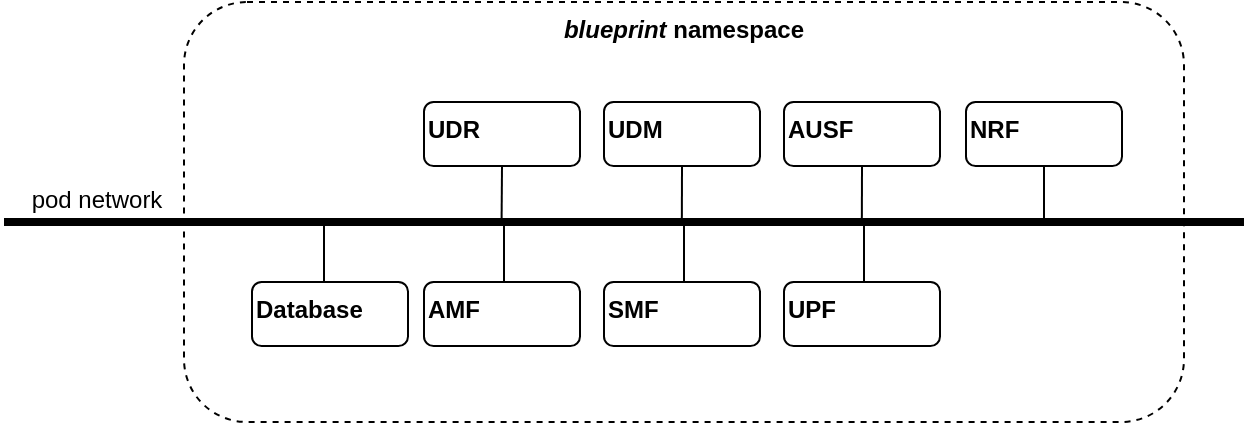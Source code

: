 <mxfile>
    <diagram id="7-6UzgJ52HKAVXeZKGqz" name="5gcore">
        <mxGraphModel dx="1393" dy="1002" grid="1" gridSize="10" guides="1" tooltips="1" connect="1" arrows="1" fold="1" page="1" pageScale="1" pageWidth="827" pageHeight="1169" background="#ffffff" math="0" shadow="0">
            <root>
                <mxCell id="0"/>
                <mxCell id="1" parent="0"/>
                <mxCell id="59" value="&lt;b&gt;&lt;i&gt;blueprint&lt;/i&gt; namespace&lt;/b&gt;" style="rounded=1;whiteSpace=wrap;html=1;strokeColor=#000000;strokeWidth=1;fontColor=#000000;fillColor=none;align=center;verticalAlign=top;dashed=1;" parent="1" vertex="1">
                    <mxGeometry x="50" y="50" width="500" height="210" as="geometry"/>
                </mxCell>
                <mxCell id="31" value="&lt;b&gt;UDR&lt;/b&gt;" style="rounded=1;whiteSpace=wrap;html=1;strokeColor=#000000;strokeWidth=1;fontColor=#000000;fillColor=none;align=left;verticalAlign=top;" parent="1" vertex="1">
                    <mxGeometry x="170" y="100" width="78" height="32" as="geometry"/>
                </mxCell>
                <mxCell id="37" value="&lt;b&gt;UDM&lt;/b&gt;" style="rounded=1;whiteSpace=wrap;html=1;strokeColor=#000000;strokeWidth=1;fontColor=#000000;fillColor=none;align=left;verticalAlign=top;" parent="1" vertex="1">
                    <mxGeometry x="260" y="100" width="78" height="32" as="geometry"/>
                </mxCell>
                <mxCell id="38" value="&lt;b&gt;NRF&lt;/b&gt;" style="rounded=1;whiteSpace=wrap;html=1;strokeColor=#000000;strokeWidth=1;fontColor=#000000;fillColor=none;align=left;verticalAlign=top;" parent="1" vertex="1">
                    <mxGeometry x="441" y="100" width="78" height="32" as="geometry"/>
                </mxCell>
                <mxCell id="39" value="&lt;b&gt;AMF&lt;/b&gt;" style="rounded=1;whiteSpace=wrap;html=1;strokeColor=#000000;strokeWidth=1;fontColor=#000000;fillColor=none;align=left;verticalAlign=top;" parent="1" vertex="1">
                    <mxGeometry x="170" y="190" width="78" height="32" as="geometry"/>
                </mxCell>
                <mxCell id="40" value="&lt;b&gt;UPF&lt;/b&gt;" style="rounded=1;whiteSpace=wrap;html=1;strokeColor=#000000;strokeWidth=1;fontColor=#000000;fillColor=none;align=left;verticalAlign=top;" parent="1" vertex="1">
                    <mxGeometry x="350" y="190" width="78" height="32" as="geometry"/>
                </mxCell>
                <mxCell id="41" value="&lt;b&gt;SMF&lt;/b&gt;" style="rounded=1;whiteSpace=wrap;html=1;strokeColor=#000000;strokeWidth=1;fontColor=#000000;fillColor=none;align=left;verticalAlign=top;" parent="1" vertex="1">
                    <mxGeometry x="260" y="190" width="78" height="32" as="geometry"/>
                </mxCell>
                <mxCell id="42" value="&lt;b&gt;AUSF&lt;/b&gt;" style="rounded=1;whiteSpace=wrap;html=1;strokeColor=#000000;strokeWidth=1;fontColor=#000000;fillColor=none;align=left;verticalAlign=top;" parent="1" vertex="1">
                    <mxGeometry x="350" y="100" width="78" height="32" as="geometry"/>
                </mxCell>
                <mxCell id="43" value="&lt;b&gt;Database&lt;/b&gt;" style="rounded=1;whiteSpace=wrap;html=1;strokeColor=#000000;strokeWidth=1;fontColor=#000000;fillColor=none;align=left;verticalAlign=top;" parent="1" vertex="1">
                    <mxGeometry x="84" y="190" width="78" height="32" as="geometry"/>
                </mxCell>
                <mxCell id="44" value="" style="endArrow=none;html=1;fontColor=#000000;strokeWidth=4;strokeColor=#000000;" parent="1" edge="1">
                    <mxGeometry width="50" height="50" relative="1" as="geometry">
                        <mxPoint x="580" y="160" as="sourcePoint"/>
                        <mxPoint x="-40" y="160" as="targetPoint"/>
                    </mxGeometry>
                </mxCell>
                <mxCell id="46" value="pod network" style="text;html=1;strokeColor=none;fillColor=none;align=center;verticalAlign=middle;whiteSpace=wrap;rounded=0;strokeWidth=1;fontColor=#000000;rotation=0;" parent="1" vertex="1">
                    <mxGeometry x="-39" y="144" width="91" height="10" as="geometry"/>
                </mxCell>
                <mxCell id="48" style="edgeStyle=none;html=1;strokeColor=#000000;strokeWidth=1;fontColor=#000000;endArrow=none;endFill=0;exitX=0.5;exitY=1;exitDx=0;exitDy=0;" parent="1" source="38" edge="1">
                    <mxGeometry relative="1" as="geometry">
                        <mxPoint x="480" y="160" as="targetPoint"/>
                        <mxPoint x="478.63" y="114" as="sourcePoint"/>
                    </mxGeometry>
                </mxCell>
                <mxCell id="50" style="edgeStyle=none;html=1;strokeColor=#000000;strokeWidth=1;fontColor=#000000;endArrow=none;endFill=0;exitX=0.5;exitY=1;exitDx=0;exitDy=0;" parent="1" source="42" edge="1">
                    <mxGeometry relative="1" as="geometry">
                        <mxPoint x="388.92" y="160" as="targetPoint"/>
                        <mxPoint x="388.92" y="132" as="sourcePoint"/>
                    </mxGeometry>
                </mxCell>
                <mxCell id="51" style="edgeStyle=none;html=1;strokeColor=#000000;strokeWidth=1;fontColor=#000000;endArrow=none;endFill=0;exitX=0.5;exitY=1;exitDx=0;exitDy=0;" parent="1" source="37" edge="1">
                    <mxGeometry relative="1" as="geometry">
                        <mxPoint x="298.92" y="160" as="targetPoint"/>
                        <mxPoint x="298.92" y="132" as="sourcePoint"/>
                    </mxGeometry>
                </mxCell>
                <mxCell id="52" style="edgeStyle=none;html=1;strokeColor=#000000;strokeWidth=1;fontColor=#000000;endArrow=none;endFill=0;exitX=0.5;exitY=1;exitDx=0;exitDy=0;" parent="1" source="31" edge="1">
                    <mxGeometry relative="1" as="geometry">
                        <mxPoint x="208.79" y="160" as="targetPoint"/>
                        <mxPoint x="208.79" y="132" as="sourcePoint"/>
                    </mxGeometry>
                </mxCell>
                <mxCell id="54" style="edgeStyle=none;html=1;strokeColor=#000000;strokeWidth=1;fontColor=#000000;endArrow=none;endFill=0;exitX=0.5;exitY=1;exitDx=0;exitDy=0;" parent="1" edge="1">
                    <mxGeometry relative="1" as="geometry">
                        <mxPoint x="390" y="190" as="targetPoint"/>
                        <mxPoint x="390" y="162" as="sourcePoint"/>
                    </mxGeometry>
                </mxCell>
                <mxCell id="55" style="edgeStyle=none;html=1;strokeColor=#000000;strokeWidth=1;fontColor=#000000;endArrow=none;endFill=0;exitX=0.5;exitY=1;exitDx=0;exitDy=0;" parent="1" edge="1">
                    <mxGeometry relative="1" as="geometry">
                        <mxPoint x="300" y="190" as="targetPoint"/>
                        <mxPoint x="300" y="162" as="sourcePoint"/>
                    </mxGeometry>
                </mxCell>
                <mxCell id="57" style="edgeStyle=none;html=1;strokeColor=#000000;strokeWidth=1;fontColor=#000000;endArrow=none;endFill=0;exitX=0.5;exitY=1;exitDx=0;exitDy=0;" parent="1" edge="1">
                    <mxGeometry relative="1" as="geometry">
                        <mxPoint x="210" y="190" as="targetPoint"/>
                        <mxPoint x="210" y="162" as="sourcePoint"/>
                    </mxGeometry>
                </mxCell>
                <mxCell id="58" style="edgeStyle=none;html=1;strokeColor=#000000;strokeWidth=1;fontColor=#000000;endArrow=none;endFill=0;exitX=0.5;exitY=1;exitDx=0;exitDy=0;" parent="1" edge="1">
                    <mxGeometry relative="1" as="geometry">
                        <mxPoint x="120.0" y="190" as="targetPoint"/>
                        <mxPoint x="120.0" y="162" as="sourcePoint"/>
                    </mxGeometry>
                </mxCell>
            </root>
        </mxGraphModel>
    </diagram>
    <diagram name="one_cluster" id="jY8ipwv47WZ_WMtpfxJp">
        <mxGraphModel dx="763" dy="1002" grid="1" gridSize="10" guides="1" tooltips="1" connect="1" arrows="1" fold="1" page="1" pageScale="1" pageWidth="827" pageHeight="1169" background="#ffffff" math="0" shadow="0">
            <root>
                <mxCell id="9GZ9_p9yp8z83iw8_xXL-0"/>
                <mxCell id="9GZ9_p9yp8z83iw8_xXL-1" parent="9GZ9_p9yp8z83iw8_xXL-0"/>
                <mxCell id="9GZ9_p9yp8z83iw8_xXL-2" value="" style="rounded=1;whiteSpace=wrap;html=1;strokeColor=#000000;strokeWidth=1;fontColor=#000000;fillColor=none;align=center;verticalAlign=top;dashed=1;" parent="9GZ9_p9yp8z83iw8_xXL-1" vertex="1">
                    <mxGeometry x="50" y="80" width="500" height="200" as="geometry"/>
                </mxCell>
                <mxCell id="9GZ9_p9yp8z83iw8_xXL-3" value="&lt;b&gt;UDR&lt;/b&gt;" style="rounded=1;whiteSpace=wrap;html=1;strokeColor=#000000;strokeWidth=1;fontColor=#000000;fillColor=none;align=left;verticalAlign=top;" parent="9GZ9_p9yp8z83iw8_xXL-1" vertex="1">
                    <mxGeometry x="170" y="100" width="78" height="32" as="geometry"/>
                </mxCell>
                <mxCell id="9GZ9_p9yp8z83iw8_xXL-4" value="&lt;b&gt;UDM&lt;/b&gt;" style="rounded=1;whiteSpace=wrap;html=1;strokeColor=#000000;strokeWidth=1;fontColor=#000000;fillColor=none;align=left;verticalAlign=top;" parent="9GZ9_p9yp8z83iw8_xXL-1" vertex="1">
                    <mxGeometry x="260" y="100" width="78" height="32" as="geometry"/>
                </mxCell>
                <mxCell id="9GZ9_p9yp8z83iw8_xXL-5" value="&lt;b&gt;NRF&lt;/b&gt;" style="rounded=1;whiteSpace=wrap;html=1;strokeColor=#000000;strokeWidth=1;fontColor=#000000;fillColor=none;align=left;verticalAlign=top;" parent="9GZ9_p9yp8z83iw8_xXL-1" vertex="1">
                    <mxGeometry x="441" y="100" width="78" height="32" as="geometry"/>
                </mxCell>
                <mxCell id="9GZ9_p9yp8z83iw8_xXL-6" value="&lt;b&gt;AMF&lt;/b&gt;" style="rounded=1;whiteSpace=wrap;html=1;strokeColor=#000000;strokeWidth=1;fontColor=#000000;fillColor=none;align=left;verticalAlign=top;" parent="9GZ9_p9yp8z83iw8_xXL-1" vertex="1">
                    <mxGeometry x="170" y="190" width="78" height="32" as="geometry"/>
                </mxCell>
                <mxCell id="9GZ9_p9yp8z83iw8_xXL-7" value="&lt;b&gt;UPF&lt;/b&gt;" style="rounded=1;whiteSpace=wrap;html=1;strokeColor=#000000;strokeWidth=1;fontColor=#000000;fillColor=none;align=left;verticalAlign=top;" parent="9GZ9_p9yp8z83iw8_xXL-1" vertex="1">
                    <mxGeometry x="350" y="190" width="78" height="32" as="geometry"/>
                </mxCell>
                <mxCell id="9GZ9_p9yp8z83iw8_xXL-8" value="&lt;b&gt;SMF&lt;/b&gt;" style="rounded=1;whiteSpace=wrap;html=1;strokeColor=#000000;strokeWidth=1;fontColor=#000000;fillColor=none;align=left;verticalAlign=top;" parent="9GZ9_p9yp8z83iw8_xXL-1" vertex="1">
                    <mxGeometry x="260" y="190" width="78" height="32" as="geometry"/>
                </mxCell>
                <mxCell id="9GZ9_p9yp8z83iw8_xXL-9" value="&lt;b&gt;AUSF&lt;/b&gt;" style="rounded=1;whiteSpace=wrap;html=1;strokeColor=#000000;strokeWidth=1;fontColor=#000000;fillColor=none;align=left;verticalAlign=top;" parent="9GZ9_p9yp8z83iw8_xXL-1" vertex="1">
                    <mxGeometry x="350" y="100" width="78" height="32" as="geometry"/>
                </mxCell>
                <mxCell id="9GZ9_p9yp8z83iw8_xXL-10" value="&lt;b&gt;Database&lt;/b&gt;" style="rounded=1;whiteSpace=wrap;html=1;strokeColor=#000000;strokeWidth=1;fontColor=#000000;fillColor=none;align=left;verticalAlign=top;" parent="9GZ9_p9yp8z83iw8_xXL-1" vertex="1">
                    <mxGeometry x="84" y="190" width="78" height="32" as="geometry"/>
                </mxCell>
                <mxCell id="9GZ9_p9yp8z83iw8_xXL-11" value="" style="endArrow=none;html=1;fontColor=#000000;strokeWidth=4;strokeColor=#000000;" parent="9GZ9_p9yp8z83iw8_xXL-1" edge="1">
                    <mxGeometry width="50" height="50" relative="1" as="geometry">
                        <mxPoint x="540" y="160" as="sourcePoint"/>
                        <mxPoint x="70" y="160" as="targetPoint"/>
                    </mxGeometry>
                </mxCell>
                <mxCell id="9GZ9_p9yp8z83iw8_xXL-13" style="edgeStyle=none;html=1;strokeColor=#000000;strokeWidth=1;fontColor=#000000;endArrow=none;endFill=0;exitX=0.5;exitY=1;exitDx=0;exitDy=0;" parent="9GZ9_p9yp8z83iw8_xXL-1" source="9GZ9_p9yp8z83iw8_xXL-5" edge="1">
                    <mxGeometry relative="1" as="geometry">
                        <mxPoint x="480" y="160" as="targetPoint"/>
                        <mxPoint x="478.63" y="114" as="sourcePoint"/>
                    </mxGeometry>
                </mxCell>
                <mxCell id="9GZ9_p9yp8z83iw8_xXL-14" style="edgeStyle=none;html=1;strokeColor=#000000;strokeWidth=1;fontColor=#000000;endArrow=none;endFill=0;exitX=0.5;exitY=1;exitDx=0;exitDy=0;" parent="9GZ9_p9yp8z83iw8_xXL-1" source="9GZ9_p9yp8z83iw8_xXL-9" edge="1">
                    <mxGeometry relative="1" as="geometry">
                        <mxPoint x="388.92" y="160" as="targetPoint"/>
                        <mxPoint x="388.92" y="132" as="sourcePoint"/>
                    </mxGeometry>
                </mxCell>
                <mxCell id="9GZ9_p9yp8z83iw8_xXL-15" style="edgeStyle=none;html=1;strokeColor=#000000;strokeWidth=1;fontColor=#000000;endArrow=none;endFill=0;exitX=0.5;exitY=1;exitDx=0;exitDy=0;" parent="9GZ9_p9yp8z83iw8_xXL-1" source="9GZ9_p9yp8z83iw8_xXL-4" edge="1">
                    <mxGeometry relative="1" as="geometry">
                        <mxPoint x="298.92" y="160" as="targetPoint"/>
                        <mxPoint x="298.92" y="132" as="sourcePoint"/>
                    </mxGeometry>
                </mxCell>
                <mxCell id="9GZ9_p9yp8z83iw8_xXL-16" style="edgeStyle=none;html=1;strokeColor=#000000;strokeWidth=1;fontColor=#000000;endArrow=none;endFill=0;exitX=0.5;exitY=1;exitDx=0;exitDy=0;" parent="9GZ9_p9yp8z83iw8_xXL-1" source="9GZ9_p9yp8z83iw8_xXL-3" edge="1">
                    <mxGeometry relative="1" as="geometry">
                        <mxPoint x="208.79" y="160" as="targetPoint"/>
                        <mxPoint x="208.79" y="132" as="sourcePoint"/>
                    </mxGeometry>
                </mxCell>
                <mxCell id="9GZ9_p9yp8z83iw8_xXL-17" style="edgeStyle=none;html=1;strokeColor=#000000;strokeWidth=1;fontColor=#000000;endArrow=none;endFill=0;exitX=0.5;exitY=1;exitDx=0;exitDy=0;" parent="9GZ9_p9yp8z83iw8_xXL-1" edge="1">
                    <mxGeometry relative="1" as="geometry">
                        <mxPoint x="390" y="190" as="targetPoint"/>
                        <mxPoint x="390" y="162" as="sourcePoint"/>
                    </mxGeometry>
                </mxCell>
                <mxCell id="9GZ9_p9yp8z83iw8_xXL-18" style="edgeStyle=none;html=1;strokeColor=#000000;strokeWidth=1;fontColor=#000000;endArrow=none;endFill=0;exitX=0.5;exitY=1;exitDx=0;exitDy=0;" parent="9GZ9_p9yp8z83iw8_xXL-1" edge="1">
                    <mxGeometry relative="1" as="geometry">
                        <mxPoint x="300" y="190" as="targetPoint"/>
                        <mxPoint x="300" y="162" as="sourcePoint"/>
                    </mxGeometry>
                </mxCell>
                <mxCell id="9GZ9_p9yp8z83iw8_xXL-19" style="edgeStyle=none;html=1;strokeColor=#000000;strokeWidth=1;fontColor=#000000;endArrow=none;endFill=0;exitX=0.5;exitY=1;exitDx=0;exitDy=0;" parent="9GZ9_p9yp8z83iw8_xXL-1" edge="1">
                    <mxGeometry relative="1" as="geometry">
                        <mxPoint x="210" y="190" as="targetPoint"/>
                        <mxPoint x="210" y="162" as="sourcePoint"/>
                    </mxGeometry>
                </mxCell>
                <mxCell id="9GZ9_p9yp8z83iw8_xXL-20" style="edgeStyle=none;html=1;strokeColor=#000000;strokeWidth=1;fontColor=#000000;endArrow=none;endFill=0;exitX=0.5;exitY=1;exitDx=0;exitDy=0;" parent="9GZ9_p9yp8z83iw8_xXL-1" edge="1">
                    <mxGeometry relative="1" as="geometry">
                        <mxPoint x="120.0" y="190" as="targetPoint"/>
                        <mxPoint x="120.0" y="162" as="sourcePoint"/>
                    </mxGeometry>
                </mxCell>
                <mxCell id="n_cTlxMsfBuaXYfAC8m6-0" value="&lt;b&gt;gNB&lt;/b&gt;" style="rounded=1;whiteSpace=wrap;html=1;strokeColor=#000000;strokeWidth=1;fontColor=#000000;fillColor=none;align=left;verticalAlign=top;" parent="9GZ9_p9yp8z83iw8_xXL-1" vertex="1">
                    <mxGeometry x="450" y="190" width="78" height="32" as="geometry"/>
                </mxCell>
                <mxCell id="n_cTlxMsfBuaXYfAC8m6-1" style="edgeStyle=none;html=1;strokeColor=#000000;strokeWidth=1;fontColor=#000000;endArrow=none;endFill=0;exitX=0.5;exitY=1;exitDx=0;exitDy=0;" parent="9GZ9_p9yp8z83iw8_xXL-1" edge="1">
                    <mxGeometry relative="1" as="geometry">
                        <mxPoint x="486" y="190" as="targetPoint"/>
                        <mxPoint x="486" y="162" as="sourcePoint"/>
                    </mxGeometry>
                </mxCell>
                <mxCell id="n_cTlxMsfBuaXYfAC8m6-2" value="&lt;b&gt;UE&lt;/b&gt;" style="rounded=1;whiteSpace=wrap;html=1;strokeColor=#000000;strokeWidth=1;fontColor=#000000;fillColor=none;align=left;verticalAlign=top;" parent="9GZ9_p9yp8z83iw8_xXL-1" vertex="1">
                    <mxGeometry x="450" y="240" width="78" height="32" as="geometry"/>
                </mxCell>
                <mxCell id="n_cTlxMsfBuaXYfAC8m6-3" style="edgeStyle=none;html=1;strokeColor=#000000;strokeWidth=1;fontColor=#000000;endArrow=none;endFill=0;exitX=0.5;exitY=1;exitDx=0;exitDy=0;entryX=0.5;entryY=0;entryDx=0;entryDy=0;dashed=1;" parent="9GZ9_p9yp8z83iw8_xXL-1" source="n_cTlxMsfBuaXYfAC8m6-0" target="n_cTlxMsfBuaXYfAC8m6-2" edge="1">
                    <mxGeometry relative="1" as="geometry">
                        <mxPoint x="500" y="250" as="targetPoint"/>
                        <mxPoint x="500" y="222" as="sourcePoint"/>
                    </mxGeometry>
                </mxCell>
            </root>
        </mxGraphModel>
    </diagram>
    <diagram name="core_ran_separation" id="yYmQQnW0B8JLXpHCuFqV">
        <mxGraphModel dx="566" dy="1002" grid="1" gridSize="10" guides="1" tooltips="1" connect="1" arrows="1" fold="1" page="1" pageScale="1" pageWidth="827" pageHeight="1169" background="#ffffff" math="0" shadow="0">
            <root>
                <mxCell id="mosRtDDEh_-8wz7YC8i8-0"/>
                <mxCell id="mosRtDDEh_-8wz7YC8i8-1" parent="mosRtDDEh_-8wz7YC8i8-0"/>
                <mxCell id="mosRtDDEh_-8wz7YC8i8-2" value="" style="rounded=1;whiteSpace=wrap;html=1;strokeColor=#000000;strokeWidth=1;fontColor=#000000;fillColor=none;align=center;verticalAlign=top;dashed=1;" parent="mosRtDDEh_-8wz7YC8i8-1" vertex="1">
                    <mxGeometry x="50" y="80" width="510" height="190" as="geometry"/>
                </mxCell>
                <mxCell id="mosRtDDEh_-8wz7YC8i8-3" value="&lt;b&gt;UDR&lt;/b&gt;" style="rounded=1;whiteSpace=wrap;html=1;strokeColor=#000000;strokeWidth=1;fontColor=#000000;fillColor=none;align=left;verticalAlign=top;" parent="mosRtDDEh_-8wz7YC8i8-1" vertex="1">
                    <mxGeometry x="170" y="100" width="78" height="32" as="geometry"/>
                </mxCell>
                <mxCell id="mosRtDDEh_-8wz7YC8i8-4" value="&lt;b&gt;UDM&lt;/b&gt;" style="rounded=1;whiteSpace=wrap;html=1;strokeColor=#000000;strokeWidth=1;fontColor=#000000;fillColor=none;align=left;verticalAlign=top;" parent="mosRtDDEh_-8wz7YC8i8-1" vertex="1">
                    <mxGeometry x="260" y="100" width="78" height="32" as="geometry"/>
                </mxCell>
                <mxCell id="mosRtDDEh_-8wz7YC8i8-5" value="&lt;b&gt;NRF&lt;/b&gt;" style="rounded=1;whiteSpace=wrap;html=1;strokeColor=#000000;strokeWidth=1;fontColor=#000000;fillColor=none;align=left;verticalAlign=top;" parent="mosRtDDEh_-8wz7YC8i8-1" vertex="1">
                    <mxGeometry x="441" y="100" width="78" height="32" as="geometry"/>
                </mxCell>
                <mxCell id="mosRtDDEh_-8wz7YC8i8-6" value="&lt;b&gt;AMF&lt;/b&gt;" style="rounded=1;whiteSpace=wrap;html=1;strokeColor=#000000;strokeWidth=1;fontColor=#000000;fillColor=none;align=left;verticalAlign=top;" parent="mosRtDDEh_-8wz7YC8i8-1" vertex="1">
                    <mxGeometry x="170" y="190" width="78" height="32" as="geometry"/>
                </mxCell>
                <mxCell id="mosRtDDEh_-8wz7YC8i8-7" value="&lt;b&gt;UPF&lt;/b&gt;" style="rounded=1;whiteSpace=wrap;html=1;strokeColor=#000000;strokeWidth=1;fontColor=#000000;fillColor=none;align=left;verticalAlign=top;" parent="mosRtDDEh_-8wz7YC8i8-1" vertex="1">
                    <mxGeometry x="350" y="190" width="78" height="32" as="geometry"/>
                </mxCell>
                <mxCell id="mosRtDDEh_-8wz7YC8i8-8" value="&lt;b&gt;SMF&lt;/b&gt;" style="rounded=1;whiteSpace=wrap;html=1;strokeColor=#000000;strokeWidth=1;fontColor=#000000;fillColor=none;align=left;verticalAlign=top;" parent="mosRtDDEh_-8wz7YC8i8-1" vertex="1">
                    <mxGeometry x="260" y="190" width="78" height="32" as="geometry"/>
                </mxCell>
                <mxCell id="mosRtDDEh_-8wz7YC8i8-9" value="&lt;b&gt;AUSF&lt;/b&gt;" style="rounded=1;whiteSpace=wrap;html=1;strokeColor=#000000;strokeWidth=1;fontColor=#000000;fillColor=none;align=left;verticalAlign=top;" parent="mosRtDDEh_-8wz7YC8i8-1" vertex="1">
                    <mxGeometry x="350" y="100" width="78" height="32" as="geometry"/>
                </mxCell>
                <mxCell id="mosRtDDEh_-8wz7YC8i8-10" value="&lt;b&gt;Database&lt;/b&gt;" style="rounded=1;whiteSpace=wrap;html=1;strokeColor=#000000;strokeWidth=1;fontColor=#000000;fillColor=none;align=left;verticalAlign=top;" parent="mosRtDDEh_-8wz7YC8i8-1" vertex="1">
                    <mxGeometry x="84" y="190" width="78" height="32" as="geometry"/>
                </mxCell>
                <mxCell id="mosRtDDEh_-8wz7YC8i8-11" value="" style="endArrow=none;html=1;fontColor=#000000;strokeWidth=4;strokeColor=#000000;" parent="mosRtDDEh_-8wz7YC8i8-1" edge="1">
                    <mxGeometry width="50" height="50" relative="1" as="geometry">
                        <mxPoint x="540" y="160" as="sourcePoint"/>
                        <mxPoint x="70" y="160" as="targetPoint"/>
                    </mxGeometry>
                </mxCell>
                <mxCell id="mosRtDDEh_-8wz7YC8i8-12" style="edgeStyle=none;html=1;strokeColor=#000000;strokeWidth=1;fontColor=#000000;endArrow=none;endFill=0;exitX=0.5;exitY=1;exitDx=0;exitDy=0;" parent="mosRtDDEh_-8wz7YC8i8-1" source="mosRtDDEh_-8wz7YC8i8-5" edge="1">
                    <mxGeometry relative="1" as="geometry">
                        <mxPoint x="480" y="160" as="targetPoint"/>
                        <mxPoint x="478.63" y="114" as="sourcePoint"/>
                    </mxGeometry>
                </mxCell>
                <mxCell id="mosRtDDEh_-8wz7YC8i8-13" style="edgeStyle=none;html=1;strokeColor=#000000;strokeWidth=1;fontColor=#000000;endArrow=none;endFill=0;exitX=0.5;exitY=1;exitDx=0;exitDy=0;" parent="mosRtDDEh_-8wz7YC8i8-1" source="mosRtDDEh_-8wz7YC8i8-9" edge="1">
                    <mxGeometry relative="1" as="geometry">
                        <mxPoint x="388.92" y="160" as="targetPoint"/>
                        <mxPoint x="388.92" y="132" as="sourcePoint"/>
                    </mxGeometry>
                </mxCell>
                <mxCell id="mosRtDDEh_-8wz7YC8i8-14" style="edgeStyle=none;html=1;strokeColor=#000000;strokeWidth=1;fontColor=#000000;endArrow=none;endFill=0;exitX=0.5;exitY=1;exitDx=0;exitDy=0;" parent="mosRtDDEh_-8wz7YC8i8-1" source="mosRtDDEh_-8wz7YC8i8-4" edge="1">
                    <mxGeometry relative="1" as="geometry">
                        <mxPoint x="298.92" y="160" as="targetPoint"/>
                        <mxPoint x="298.92" y="132" as="sourcePoint"/>
                    </mxGeometry>
                </mxCell>
                <mxCell id="mosRtDDEh_-8wz7YC8i8-15" style="edgeStyle=none;html=1;strokeColor=#000000;strokeWidth=1;fontColor=#000000;endArrow=none;endFill=0;exitX=0.5;exitY=1;exitDx=0;exitDy=0;" parent="mosRtDDEh_-8wz7YC8i8-1" source="mosRtDDEh_-8wz7YC8i8-3" edge="1">
                    <mxGeometry relative="1" as="geometry">
                        <mxPoint x="208.79" y="160" as="targetPoint"/>
                        <mxPoint x="208.79" y="132" as="sourcePoint"/>
                    </mxGeometry>
                </mxCell>
                <mxCell id="mosRtDDEh_-8wz7YC8i8-16" style="edgeStyle=none;html=1;strokeColor=#000000;strokeWidth=1;fontColor=#000000;endArrow=none;endFill=0;exitX=0.5;exitY=1;exitDx=0;exitDy=0;" parent="mosRtDDEh_-8wz7YC8i8-1" edge="1">
                    <mxGeometry relative="1" as="geometry">
                        <mxPoint x="390" y="190" as="targetPoint"/>
                        <mxPoint x="390" y="162" as="sourcePoint"/>
                    </mxGeometry>
                </mxCell>
                <mxCell id="mosRtDDEh_-8wz7YC8i8-17" style="edgeStyle=none;html=1;strokeColor=#000000;strokeWidth=1;fontColor=#000000;endArrow=none;endFill=0;exitX=0.5;exitY=1;exitDx=0;exitDy=0;" parent="mosRtDDEh_-8wz7YC8i8-1" edge="1">
                    <mxGeometry relative="1" as="geometry">
                        <mxPoint x="300" y="190" as="targetPoint"/>
                        <mxPoint x="300" y="162" as="sourcePoint"/>
                    </mxGeometry>
                </mxCell>
                <mxCell id="mosRtDDEh_-8wz7YC8i8-18" style="edgeStyle=none;html=1;strokeColor=#000000;strokeWidth=1;fontColor=#000000;endArrow=none;endFill=0;exitX=0.5;exitY=1;exitDx=0;exitDy=0;" parent="mosRtDDEh_-8wz7YC8i8-1" edge="1">
                    <mxGeometry relative="1" as="geometry">
                        <mxPoint x="210" y="190" as="targetPoint"/>
                        <mxPoint x="210" y="162" as="sourcePoint"/>
                    </mxGeometry>
                </mxCell>
                <mxCell id="mosRtDDEh_-8wz7YC8i8-19" style="edgeStyle=none;html=1;strokeColor=#000000;strokeWidth=1;fontColor=#000000;endArrow=none;endFill=0;exitX=0.5;exitY=1;exitDx=0;exitDy=0;" parent="mosRtDDEh_-8wz7YC8i8-1" edge="1">
                    <mxGeometry relative="1" as="geometry">
                        <mxPoint x="120.0" y="190" as="targetPoint"/>
                        <mxPoint x="120.0" y="162" as="sourcePoint"/>
                    </mxGeometry>
                </mxCell>
                <mxCell id="mosRtDDEh_-8wz7YC8i8-20" value="&lt;b&gt;gNB&lt;/b&gt;" style="rounded=1;whiteSpace=wrap;html=1;strokeColor=#000000;strokeWidth=1;fontColor=#000000;fillColor=none;align=left;verticalAlign=top;" parent="mosRtDDEh_-8wz7YC8i8-1" vertex="1">
                    <mxGeometry x="269" y="430" width="78" height="32" as="geometry"/>
                </mxCell>
                <mxCell id="mosRtDDEh_-8wz7YC8i8-22" value="&lt;b&gt;UE&lt;/b&gt;" style="rounded=1;whiteSpace=wrap;html=1;strokeColor=#000000;strokeWidth=1;fontColor=#000000;fillColor=none;align=left;verticalAlign=top;" parent="mosRtDDEh_-8wz7YC8i8-1" vertex="1">
                    <mxGeometry x="269" y="480" width="78" height="32" as="geometry"/>
                </mxCell>
                <mxCell id="mosRtDDEh_-8wz7YC8i8-23" style="edgeStyle=none;html=1;strokeColor=#000000;strokeWidth=1;fontColor=#000000;endArrow=none;endFill=0;exitX=0.5;exitY=1;exitDx=0;exitDy=0;entryX=0.5;entryY=0;entryDx=0;entryDy=0;dashed=1;" parent="mosRtDDEh_-8wz7YC8i8-1" source="mosRtDDEh_-8wz7YC8i8-20" target="mosRtDDEh_-8wz7YC8i8-22" edge="1">
                    <mxGeometry relative="1" as="geometry">
                        <mxPoint x="319" y="190" as="targetPoint"/>
                        <mxPoint x="319" y="162" as="sourcePoint"/>
                    </mxGeometry>
                </mxCell>
                <mxCell id="iesT5swXKxVE6_5UAxt5-24" style="edgeStyle=none;html=1;strokeColor=#001DBC;strokeWidth=1;fontColor=#000000;endArrow=none;endFill=0;fillColor=#0050ef;exitX=0.5;exitY=1;exitDx=0;exitDy=0;" parent="mosRtDDEh_-8wz7YC8i8-1" source="mosRtDDEh_-8wz7YC8i8-6" edge="1">
                    <mxGeometry relative="1" as="geometry">
                        <mxPoint x="210" y="250" as="targetPoint"/>
                        <mxPoint x="220" y="232" as="sourcePoint"/>
                    </mxGeometry>
                </mxCell>
                <mxCell id="iesT5swXKxVE6_5UAxt5-25" style="edgeStyle=none;html=1;strokeColor=#001DBC;strokeWidth=1;fontColor=#000000;endArrow=none;endFill=0;fillColor=#0050ef;exitX=0.5;exitY=1;exitDx=0;exitDy=0;" parent="mosRtDDEh_-8wz7YC8i8-1" source="mosRtDDEh_-8wz7YC8i8-7" edge="1">
                    <mxGeometry relative="1" as="geometry">
                        <mxPoint x="389" y="250" as="targetPoint"/>
                        <mxPoint x="388.71" y="222" as="sourcePoint"/>
                    </mxGeometry>
                </mxCell>
                <mxCell id="iesT5swXKxVE6_5UAxt5-27" value="" style="rounded=1;whiteSpace=wrap;html=1;strokeColor=#000000;strokeWidth=1;fontColor=#000000;fillColor=none;align=center;verticalAlign=top;dashed=1;" parent="mosRtDDEh_-8wz7YC8i8-1" vertex="1">
                    <mxGeometry x="239" y="390" width="140" height="140" as="geometry"/>
                </mxCell>
                <mxCell id="iesT5swXKxVE6_5UAxt5-30" style="edgeStyle=none;html=1;strokeColor=#005700;strokeWidth=1;fontColor=#000000;endArrow=none;endFill=0;fillColor=#008a00;" parent="mosRtDDEh_-8wz7YC8i8-1" edge="1">
                    <mxGeometry relative="1" as="geometry">
                        <mxPoint x="309" y="430" as="targetPoint"/>
                        <mxPoint x="309" y="410" as="sourcePoint"/>
                    </mxGeometry>
                </mxCell>
                <mxCell id="iesT5swXKxVE6_5UAxt5-32" value="" style="ellipse;shape=cloud;whiteSpace=wrap;html=1;fillColor=#808080;" parent="mosRtDDEh_-8wz7YC8i8-1" vertex="1">
                    <mxGeometry x="239" y="290" width="120" height="80" as="geometry"/>
                </mxCell>
                <mxCell id="iesT5swXKxVE6_5UAxt5-34" style="edgeStyle=none;html=1;strokeColor=#808080;strokeWidth=1;fontColor=#000000;endArrow=none;endFill=0;fillColor=#a20025;entryX=0.625;entryY=0.2;entryDx=0;entryDy=0;entryPerimeter=0;" parent="mosRtDDEh_-8wz7YC8i8-1" target="iesT5swXKxVE6_5UAxt5-32" edge="1">
                    <mxGeometry relative="1" as="geometry">
                        <mxPoint x="399" y="260" as="targetPoint"/>
                        <mxPoint x="314" y="250" as="sourcePoint"/>
                    </mxGeometry>
                </mxCell>
                <mxCell id="iesT5swXKxVE6_5UAxt5-23" value="" style="endArrow=none;html=1;fontColor=#000000;strokeWidth=4;strokeColor=#001DBC;fillColor=#0050ef;" parent="mosRtDDEh_-8wz7YC8i8-1" edge="1">
                    <mxGeometry width="50" height="50" relative="1" as="geometry">
                        <mxPoint x="420" y="250" as="sourcePoint"/>
                        <mxPoint x="170" y="250" as="targetPoint"/>
                    </mxGeometry>
                </mxCell>
                <mxCell id="iesT5swXKxVE6_5UAxt5-35" style="edgeStyle=none;html=1;strokeColor=#808080;strokeWidth=1;fontColor=#000000;endArrow=none;endFill=0;fillColor=#a20025;exitX=0.342;exitY=0.875;exitDx=0;exitDy=0;exitPerimeter=0;" parent="mosRtDDEh_-8wz7YC8i8-1" source="iesT5swXKxVE6_5UAxt5-32" edge="1">
                    <mxGeometry relative="1" as="geometry">
                        <mxPoint x="280" y="410" as="targetPoint"/>
                        <mxPoint x="324" y="260" as="sourcePoint"/>
                    </mxGeometry>
                </mxCell>
                <mxCell id="iesT5swXKxVE6_5UAxt5-29" value="" style="endArrow=none;html=1;fontColor=#000000;strokeWidth=4;strokeColor=#005700;fillColor=#008a00;" parent="mosRtDDEh_-8wz7YC8i8-1" edge="1">
                    <mxGeometry width="50" height="50" relative="1" as="geometry">
                        <mxPoint x="369" y="410" as="sourcePoint"/>
                        <mxPoint x="247" y="410" as="targetPoint"/>
                    </mxGeometry>
                </mxCell>
            </root>
        </mxGraphModel>
    </diagram>
    <diagram name="split" id="BHYVOOjLmTR_8MDvSlmb">
        <mxGraphModel dx="566" dy="1002" grid="1" gridSize="10" guides="1" tooltips="1" connect="1" arrows="1" fold="1" page="1" pageScale="1" pageWidth="827" pageHeight="1169" background="#ffffff" math="0" shadow="0">
            <root>
                <mxCell id="zpoGO5er9ODhTnXF-TMK-0"/>
                <mxCell id="zpoGO5er9ODhTnXF-TMK-1" parent="zpoGO5er9ODhTnXF-TMK-0"/>
                <mxCell id="zpoGO5er9ODhTnXF-TMK-25" value="" style="rounded=1;whiteSpace=wrap;html=1;strokeColor=#000000;strokeWidth=1;fontColor=#000000;fillColor=none;align=center;verticalAlign=top;dashed=1;" parent="zpoGO5er9ODhTnXF-TMK-1" vertex="1">
                    <mxGeometry x="140" y="130" width="440" height="140" as="geometry"/>
                </mxCell>
                <mxCell id="zpoGO5er9ODhTnXF-TMK-20" value="&lt;b&gt;CU-CP&lt;/b&gt;" style="rounded=1;whiteSpace=wrap;html=1;strokeColor=#000000;strokeWidth=1;fontColor=#000000;fillColor=none;align=left;verticalAlign=top;" parent="zpoGO5er9ODhTnXF-TMK-1" vertex="1">
                    <mxGeometry x="269" y="170" width="78" height="32" as="geometry"/>
                </mxCell>
                <mxCell id="zpoGO5er9ODhTnXF-TMK-21" value="&lt;b&gt;UE&lt;/b&gt;" style="rounded=1;whiteSpace=wrap;html=1;strokeColor=#000000;strokeWidth=1;fontColor=#000000;fillColor=none;align=left;verticalAlign=top;" parent="zpoGO5er9ODhTnXF-TMK-1" vertex="1">
                    <mxGeometry x="471" y="220" width="78" height="32" as="geometry"/>
                </mxCell>
                <mxCell id="zpoGO5er9ODhTnXF-TMK-22" style="edgeStyle=none;html=1;strokeColor=#000000;strokeWidth=1;fontColor=#000000;endArrow=none;endFill=0;exitX=0.5;exitY=1;exitDx=0;exitDy=0;entryX=0.5;entryY=0;entryDx=0;entryDy=0;dashed=1;" parent="zpoGO5er9ODhTnXF-TMK-1" source="l3PY5X_BkBjV4LS3BYQp-2" target="zpoGO5er9ODhTnXF-TMK-21" edge="1">
                    <mxGeometry relative="1" as="geometry">
                        <mxPoint x="319" y="-70" as="targetPoint"/>
                        <mxPoint x="319" y="-98" as="sourcePoint"/>
                    </mxGeometry>
                </mxCell>
                <mxCell id="zpoGO5er9ODhTnXF-TMK-26" style="edgeStyle=none;html=1;strokeColor=#005700;strokeWidth=1;fontColor=#000000;endArrow=none;endFill=0;fillColor=#008a00;" parent="zpoGO5er9ODhTnXF-TMK-1" edge="1">
                    <mxGeometry relative="1" as="geometry">
                        <mxPoint x="309" y="170" as="targetPoint"/>
                        <mxPoint x="309" y="150" as="sourcePoint"/>
                    </mxGeometry>
                </mxCell>
                <mxCell id="zpoGO5er9ODhTnXF-TMK-31" value="" style="endArrow=none;html=1;fontColor=#000000;strokeWidth=4;strokeColor=#005700;fillColor=#008a00;exitX=0.941;exitY=0.143;exitDx=0;exitDy=0;exitPerimeter=0;" parent="zpoGO5er9ODhTnXF-TMK-1" source="zpoGO5er9ODhTnXF-TMK-25" edge="1">
                    <mxGeometry width="50" height="50" relative="1" as="geometry">
                        <mxPoint x="369" y="150" as="sourcePoint"/>
                        <mxPoint x="160" y="150" as="targetPoint"/>
                    </mxGeometry>
                </mxCell>
                <mxCell id="l3PY5X_BkBjV4LS3BYQp-1" value="&lt;b&gt;CU-UP&lt;/b&gt;" style="rounded=1;whiteSpace=wrap;html=1;strokeColor=#000000;strokeWidth=1;fontColor=#000000;fillColor=none;align=left;verticalAlign=top;" parent="zpoGO5er9ODhTnXF-TMK-1" vertex="1">
                    <mxGeometry x="370.5" y="170" width="78" height="32" as="geometry"/>
                </mxCell>
                <mxCell id="l3PY5X_BkBjV4LS3BYQp-2" value="&lt;b&gt;DU&lt;/b&gt;" style="rounded=1;whiteSpace=wrap;html=1;strokeColor=#000000;strokeWidth=1;fontColor=#000000;fillColor=none;align=left;verticalAlign=top;" parent="zpoGO5er9ODhTnXF-TMK-1" vertex="1">
                    <mxGeometry x="471" y="170" width="78" height="32" as="geometry"/>
                </mxCell>
                <mxCell id="l3PY5X_BkBjV4LS3BYQp-3" style="edgeStyle=none;html=1;strokeColor=#005700;strokeWidth=1;fontColor=#000000;endArrow=none;endFill=0;fillColor=#008a00;entryX=0.5;entryY=0;entryDx=0;entryDy=0;" parent="zpoGO5er9ODhTnXF-TMK-1" target="l3PY5X_BkBjV4LS3BYQp-1" edge="1">
                    <mxGeometry relative="1" as="geometry">
                        <mxPoint x="409.46" y="170" as="targetPoint"/>
                        <mxPoint x="409.46" y="150" as="sourcePoint"/>
                    </mxGeometry>
                </mxCell>
                <mxCell id="l3PY5X_BkBjV4LS3BYQp-4" style="edgeStyle=none;html=1;strokeColor=#005700;strokeWidth=1;fontColor=#000000;endArrow=none;endFill=0;fillColor=#008a00;entryX=0.5;entryY=0;entryDx=0;entryDy=0;" parent="zpoGO5er9ODhTnXF-TMK-1" target="l3PY5X_BkBjV4LS3BYQp-2" edge="1">
                    <mxGeometry relative="1" as="geometry">
                        <mxPoint x="519.04" y="170" as="targetPoint"/>
                        <mxPoint x="510" y="150" as="sourcePoint"/>
                    </mxGeometry>
                </mxCell>
                <mxCell id="NbU6zhC0xl5ygS6aS1Vg-0" value="&lt;b&gt;UPF&lt;/b&gt;" style="rounded=1;whiteSpace=wrap;html=1;strokeColor=#000000;strokeWidth=1;fontColor=#000000;fillColor=none;align=left;verticalAlign=top;" parent="zpoGO5er9ODhTnXF-TMK-1" vertex="1">
                    <mxGeometry x="170" y="170" width="78" height="32" as="geometry"/>
                </mxCell>
                <mxCell id="NbU6zhC0xl5ygS6aS1Vg-2" style="edgeStyle=none;html=1;strokeColor=#005700;strokeWidth=1;fontColor=#000000;endArrow=none;endFill=0;fillColor=#008a00;entryX=0.5;entryY=0;entryDx=0;entryDy=0;" parent="zpoGO5er9ODhTnXF-TMK-1" target="NbU6zhC0xl5ygS6aS1Vg-0" edge="1">
                    <mxGeometry relative="1" as="geometry">
                        <mxPoint x="220" y="170" as="targetPoint"/>
                        <mxPoint x="209" y="150" as="sourcePoint"/>
                    </mxGeometry>
                </mxCell>
            </root>
        </mxGraphModel>
    </diagram>
    <diagram name="5gcore_advanced" id="8DjYnwuc1iyw63A4Kadh">
        <mxGraphModel dx="1590" dy="1002" grid="1" gridSize="10" guides="1" tooltips="1" connect="1" arrows="1" fold="1" page="1" pageScale="1" pageWidth="827" pageHeight="1169" background="#ffffff" math="0" shadow="0">
            <root>
                <mxCell id="oBT-unqHFofvWeHcsRFx-0"/>
                <mxCell id="oBT-unqHFofvWeHcsRFx-1" parent="oBT-unqHFofvWeHcsRFx-0"/>
                <mxCell id="oBT-unqHFofvWeHcsRFx-2" value="&lt;b&gt;&lt;i&gt;blueprint&lt;/i&gt; namespace&lt;/b&gt;" style="rounded=1;whiteSpace=wrap;html=1;strokeColor=#000000;strokeWidth=1;fontColor=#000000;fillColor=none;align=center;verticalAlign=top;dashed=1;" parent="oBT-unqHFofvWeHcsRFx-1" vertex="1">
                    <mxGeometry x="50" y="50" width="500" height="210" as="geometry"/>
                </mxCell>
                <mxCell id="oBT-unqHFofvWeHcsRFx-3" value="&lt;b&gt;UDR&lt;/b&gt;" style="rounded=1;whiteSpace=wrap;html=1;strokeColor=#000000;strokeWidth=1;fontColor=#000000;fillColor=none;align=left;verticalAlign=top;" parent="oBT-unqHFofvWeHcsRFx-1" vertex="1">
                    <mxGeometry x="170" y="100" width="78" height="32" as="geometry"/>
                </mxCell>
                <mxCell id="oBT-unqHFofvWeHcsRFx-4" value="&lt;b&gt;UDM&lt;/b&gt;" style="rounded=1;whiteSpace=wrap;html=1;strokeColor=#000000;strokeWidth=1;fontColor=#000000;fillColor=none;align=left;verticalAlign=top;" parent="oBT-unqHFofvWeHcsRFx-1" vertex="1">
                    <mxGeometry x="260" y="100" width="78" height="32" as="geometry"/>
                </mxCell>
                <mxCell id="oBT-unqHFofvWeHcsRFx-5" value="&lt;b&gt;NRF&lt;/b&gt;" style="rounded=1;whiteSpace=wrap;html=1;strokeColor=#000000;strokeWidth=1;fontColor=#000000;fillColor=none;align=left;verticalAlign=top;" parent="oBT-unqHFofvWeHcsRFx-1" vertex="1">
                    <mxGeometry x="441" y="100" width="78" height="32" as="geometry"/>
                </mxCell>
                <mxCell id="oBT-unqHFofvWeHcsRFx-6" value="&lt;b&gt;AMF&lt;/b&gt;" style="rounded=1;whiteSpace=wrap;html=1;strokeColor=#000000;strokeWidth=1;fontColor=#000000;fillColor=none;align=left;verticalAlign=top;" parent="oBT-unqHFofvWeHcsRFx-1" vertex="1">
                    <mxGeometry x="170" y="190" width="78" height="32" as="geometry"/>
                </mxCell>
                <mxCell id="oBT-unqHFofvWeHcsRFx-7" value="&lt;b&gt;UPF&lt;/b&gt;" style="rounded=1;whiteSpace=wrap;html=1;strokeColor=#000000;strokeWidth=1;fontColor=#000000;fillColor=none;align=left;verticalAlign=top;" parent="oBT-unqHFofvWeHcsRFx-1" vertex="1">
                    <mxGeometry x="350" y="190" width="78" height="32" as="geometry"/>
                </mxCell>
                <mxCell id="oBT-unqHFofvWeHcsRFx-8" value="&lt;b&gt;SMF&lt;/b&gt;" style="rounded=1;whiteSpace=wrap;html=1;strokeColor=#000000;strokeWidth=1;fontColor=#000000;fillColor=none;align=left;verticalAlign=top;" parent="oBT-unqHFofvWeHcsRFx-1" vertex="1">
                    <mxGeometry x="260" y="190" width="78" height="32" as="geometry"/>
                </mxCell>
                <mxCell id="oBT-unqHFofvWeHcsRFx-9" value="&lt;b&gt;AUSF&lt;/b&gt;" style="rounded=1;whiteSpace=wrap;html=1;strokeColor=#000000;strokeWidth=1;fontColor=#000000;fillColor=none;align=left;verticalAlign=top;" parent="oBT-unqHFofvWeHcsRFx-1" vertex="1">
                    <mxGeometry x="350" y="100" width="78" height="32" as="geometry"/>
                </mxCell>
                <mxCell id="oBT-unqHFofvWeHcsRFx-10" value="&lt;b&gt;Database&lt;/b&gt;" style="rounded=1;whiteSpace=wrap;html=1;strokeColor=#000000;strokeWidth=1;fontColor=#000000;fillColor=none;align=left;verticalAlign=top;" parent="oBT-unqHFofvWeHcsRFx-1" vertex="1">
                    <mxGeometry x="84" y="190" width="78" height="32" as="geometry"/>
                </mxCell>
                <mxCell id="oBT-unqHFofvWeHcsRFx-11" value="" style="endArrow=none;html=1;fontColor=#000000;strokeWidth=4;strokeColor=#000000;" parent="oBT-unqHFofvWeHcsRFx-1" edge="1">
                    <mxGeometry width="50" height="50" relative="1" as="geometry">
                        <mxPoint x="580" y="160" as="sourcePoint"/>
                        <mxPoint x="-40" y="160" as="targetPoint"/>
                    </mxGeometry>
                </mxCell>
                <mxCell id="oBT-unqHFofvWeHcsRFx-12" value="pod network" style="text;html=1;strokeColor=none;fillColor=none;align=center;verticalAlign=middle;whiteSpace=wrap;rounded=0;strokeWidth=1;fontColor=#000000;rotation=0;" parent="oBT-unqHFofvWeHcsRFx-1" vertex="1">
                    <mxGeometry x="-39" y="144" width="91" height="10" as="geometry"/>
                </mxCell>
                <mxCell id="oBT-unqHFofvWeHcsRFx-13" style="edgeStyle=none;html=1;strokeColor=#000000;strokeWidth=1;fontColor=#000000;endArrow=none;endFill=0;exitX=0.5;exitY=1;exitDx=0;exitDy=0;" parent="oBT-unqHFofvWeHcsRFx-1" source="oBT-unqHFofvWeHcsRFx-5" edge="1">
                    <mxGeometry relative="1" as="geometry">
                        <mxPoint x="480" y="160" as="targetPoint"/>
                        <mxPoint x="478.63" y="114" as="sourcePoint"/>
                    </mxGeometry>
                </mxCell>
                <mxCell id="oBT-unqHFofvWeHcsRFx-14" style="edgeStyle=none;html=1;strokeColor=#000000;strokeWidth=1;fontColor=#000000;endArrow=none;endFill=0;exitX=0.5;exitY=1;exitDx=0;exitDy=0;" parent="oBT-unqHFofvWeHcsRFx-1" source="oBT-unqHFofvWeHcsRFx-9" edge="1">
                    <mxGeometry relative="1" as="geometry">
                        <mxPoint x="388.92" y="160" as="targetPoint"/>
                        <mxPoint x="388.92" y="132" as="sourcePoint"/>
                    </mxGeometry>
                </mxCell>
                <mxCell id="oBT-unqHFofvWeHcsRFx-15" style="edgeStyle=none;html=1;strokeColor=#000000;strokeWidth=1;fontColor=#000000;endArrow=none;endFill=0;exitX=0.5;exitY=1;exitDx=0;exitDy=0;" parent="oBT-unqHFofvWeHcsRFx-1" source="oBT-unqHFofvWeHcsRFx-4" edge="1">
                    <mxGeometry relative="1" as="geometry">
                        <mxPoint x="298.92" y="160" as="targetPoint"/>
                        <mxPoint x="298.92" y="132" as="sourcePoint"/>
                    </mxGeometry>
                </mxCell>
                <mxCell id="oBT-unqHFofvWeHcsRFx-16" style="edgeStyle=none;html=1;strokeColor=#000000;strokeWidth=1;fontColor=#000000;endArrow=none;endFill=0;exitX=0.5;exitY=1;exitDx=0;exitDy=0;" parent="oBT-unqHFofvWeHcsRFx-1" source="oBT-unqHFofvWeHcsRFx-3" edge="1">
                    <mxGeometry relative="1" as="geometry">
                        <mxPoint x="208.79" y="160" as="targetPoint"/>
                        <mxPoint x="208.79" y="132" as="sourcePoint"/>
                    </mxGeometry>
                </mxCell>
                <mxCell id="oBT-unqHFofvWeHcsRFx-17" style="edgeStyle=none;html=1;strokeColor=#000000;strokeWidth=1;fontColor=#000000;endArrow=none;endFill=0;exitX=0.5;exitY=1;exitDx=0;exitDy=0;" parent="oBT-unqHFofvWeHcsRFx-1" edge="1">
                    <mxGeometry relative="1" as="geometry">
                        <mxPoint x="390" y="190" as="targetPoint"/>
                        <mxPoint x="390" y="162" as="sourcePoint"/>
                    </mxGeometry>
                </mxCell>
                <mxCell id="oBT-unqHFofvWeHcsRFx-18" style="edgeStyle=none;html=1;strokeColor=#000000;strokeWidth=1;fontColor=#000000;endArrow=none;endFill=0;exitX=0.5;exitY=1;exitDx=0;exitDy=0;" parent="oBT-unqHFofvWeHcsRFx-1" edge="1">
                    <mxGeometry relative="1" as="geometry">
                        <mxPoint x="300" y="190" as="targetPoint"/>
                        <mxPoint x="300" y="162" as="sourcePoint"/>
                    </mxGeometry>
                </mxCell>
                <mxCell id="oBT-unqHFofvWeHcsRFx-19" style="edgeStyle=none;html=1;strokeColor=#000000;strokeWidth=1;fontColor=#000000;endArrow=none;endFill=0;exitX=0.5;exitY=1;exitDx=0;exitDy=0;" parent="oBT-unqHFofvWeHcsRFx-1" edge="1">
                    <mxGeometry relative="1" as="geometry">
                        <mxPoint x="210" y="190" as="targetPoint"/>
                        <mxPoint x="210" y="162" as="sourcePoint"/>
                    </mxGeometry>
                </mxCell>
                <mxCell id="oBT-unqHFofvWeHcsRFx-20" style="edgeStyle=none;html=1;strokeColor=#000000;strokeWidth=1;fontColor=#000000;endArrow=none;endFill=0;exitX=0.5;exitY=1;exitDx=0;exitDy=0;" parent="oBT-unqHFofvWeHcsRFx-1" edge="1">
                    <mxGeometry relative="1" as="geometry">
                        <mxPoint x="120.0" y="190" as="targetPoint"/>
                        <mxPoint x="120.0" y="162" as="sourcePoint"/>
                    </mxGeometry>
                </mxCell>
                <mxCell id="m6M4n62YHjolzI5ORiQ7-0" value="" style="endArrow=none;html=1;fontColor=#000000;strokeWidth=4;strokeColor=#001DBC;fillColor=#0050ef;" parent="oBT-unqHFofvWeHcsRFx-1" edge="1">
                    <mxGeometry width="50" height="50" relative="1" as="geometry">
                        <mxPoint x="581" y="282" as="sourcePoint"/>
                        <mxPoint x="-39" y="282" as="targetPoint"/>
                    </mxGeometry>
                </mxCell>
                <mxCell id="m6M4n62YHjolzI5ORiQ7-1" style="edgeStyle=none;html=1;strokeColor=#001DBC;strokeWidth=1;fontColor=#000000;endArrow=none;endFill=0;fillColor=#0050ef;" parent="oBT-unqHFofvWeHcsRFx-1" edge="1">
                    <mxGeometry relative="1" as="geometry">
                        <mxPoint x="210" y="282" as="targetPoint"/>
                        <mxPoint x="210" y="222" as="sourcePoint"/>
                    </mxGeometry>
                </mxCell>
                <mxCell id="m6M4n62YHjolzI5ORiQ7-3" style="edgeStyle=none;html=1;strokeColor=#001DBC;strokeWidth=1;fontColor=#000000;endArrow=none;endFill=0;fillColor=#0050ef;" parent="oBT-unqHFofvWeHcsRFx-1" edge="1">
                    <mxGeometry relative="1" as="geometry">
                        <mxPoint x="390" y="282" as="targetPoint"/>
                        <mxPoint x="390" y="222" as="sourcePoint"/>
                    </mxGeometry>
                </mxCell>
                <mxCell id="m6M4n62YHjolzI5ORiQ7-4" value="dedicated network" style="text;html=1;strokeColor=none;fillColor=none;align=center;verticalAlign=middle;whiteSpace=wrap;rounded=0;strokeWidth=1;fontColor=#0000FF;rotation=0;" parent="oBT-unqHFofvWeHcsRFx-1" vertex="1">
                    <mxGeometry x="-39" y="267" width="119" height="10" as="geometry"/>
                </mxCell>
            </root>
        </mxGraphModel>
    </diagram>
    <diagram id="cSXX0iT5fKzedvVIZsiJ" name="5g-ran">
        <mxGraphModel dx="1590" dy="1002" grid="1" gridSize="10" guides="1" tooltips="1" connect="1" arrows="1" fold="1" page="1" pageScale="1" pageWidth="827" pageHeight="1169" background="#ffffff" math="0" shadow="0">
            <root>
                <mxCell id="0"/>
                <mxCell id="1" parent="0"/>
                <mxCell id="4lyVRbMbb64njKhjrw7_-1" value="&lt;b&gt;&lt;i&gt;blueprint&lt;/i&gt; namespace&lt;/b&gt;" style="rounded=1;whiteSpace=wrap;html=1;strokeColor=#000000;strokeWidth=1;fontColor=#000000;fillColor=none;align=center;verticalAlign=top;dashed=1;" parent="1" vertex="1">
                    <mxGeometry x="50" y="50" width="250" height="210" as="geometry"/>
                </mxCell>
                <mxCell id="4lyVRbMbb64njKhjrw7_-9" value="&lt;b&gt;gNB&lt;/b&gt;" style="rounded=1;whiteSpace=wrap;html=1;strokeColor=#000000;strokeWidth=1;fontColor=#000000;fillColor=none;align=left;verticalAlign=top;" parent="1" vertex="1">
                    <mxGeometry x="84" y="190" width="78" height="32" as="geometry"/>
                </mxCell>
                <mxCell id="4lyVRbMbb64njKhjrw7_-10" value="" style="endArrow=none;html=1;fontColor=#000000;strokeWidth=4;strokeColor=#000000;" parent="1" edge="1">
                    <mxGeometry width="50" height="50" relative="1" as="geometry">
                        <mxPoint x="350" y="160" as="sourcePoint"/>
                        <mxPoint x="-40" y="160" as="targetPoint"/>
                    </mxGeometry>
                </mxCell>
                <mxCell id="4lyVRbMbb64njKhjrw7_-11" value="pod network" style="text;html=1;strokeColor=none;fillColor=none;align=center;verticalAlign=middle;whiteSpace=wrap;rounded=0;strokeWidth=1;fontColor=#000000;rotation=0;" parent="1" vertex="1">
                    <mxGeometry x="-39" y="144" width="91" height="10" as="geometry"/>
                </mxCell>
                <mxCell id="4lyVRbMbb64njKhjrw7_-19" style="edgeStyle=none;html=1;strokeColor=#000000;strokeWidth=1;fontColor=#000000;endArrow=none;endFill=0;exitX=0.5;exitY=1;exitDx=0;exitDy=0;" parent="1" edge="1">
                    <mxGeometry relative="1" as="geometry">
                        <mxPoint x="120" y="190" as="targetPoint"/>
                        <mxPoint x="120" y="162" as="sourcePoint"/>
                    </mxGeometry>
                </mxCell>
                <mxCell id="tR01LvX_h8Uq52SI181--1" value="&lt;b&gt;UE&lt;/b&gt;" style="rounded=1;whiteSpace=wrap;html=1;strokeColor=#000000;strokeWidth=1;fontColor=#000000;fillColor=none;align=left;verticalAlign=top;" parent="1" vertex="1">
                    <mxGeometry x="201" y="190" width="78" height="32" as="geometry"/>
                </mxCell>
                <mxCell id="tR01LvX_h8Uq52SI181--2" style="edgeStyle=none;html=1;strokeColor=#000000;strokeWidth=1;fontColor=#000000;endArrow=none;endFill=0;exitX=0.5;exitY=1;exitDx=0;exitDy=0;" parent="1" edge="1">
                    <mxGeometry relative="1" as="geometry">
                        <mxPoint x="240" y="190" as="targetPoint"/>
                        <mxPoint x="240" y="162" as="sourcePoint"/>
                    </mxGeometry>
                </mxCell>
            </root>
        </mxGraphModel>
    </diagram>
</mxfile>
